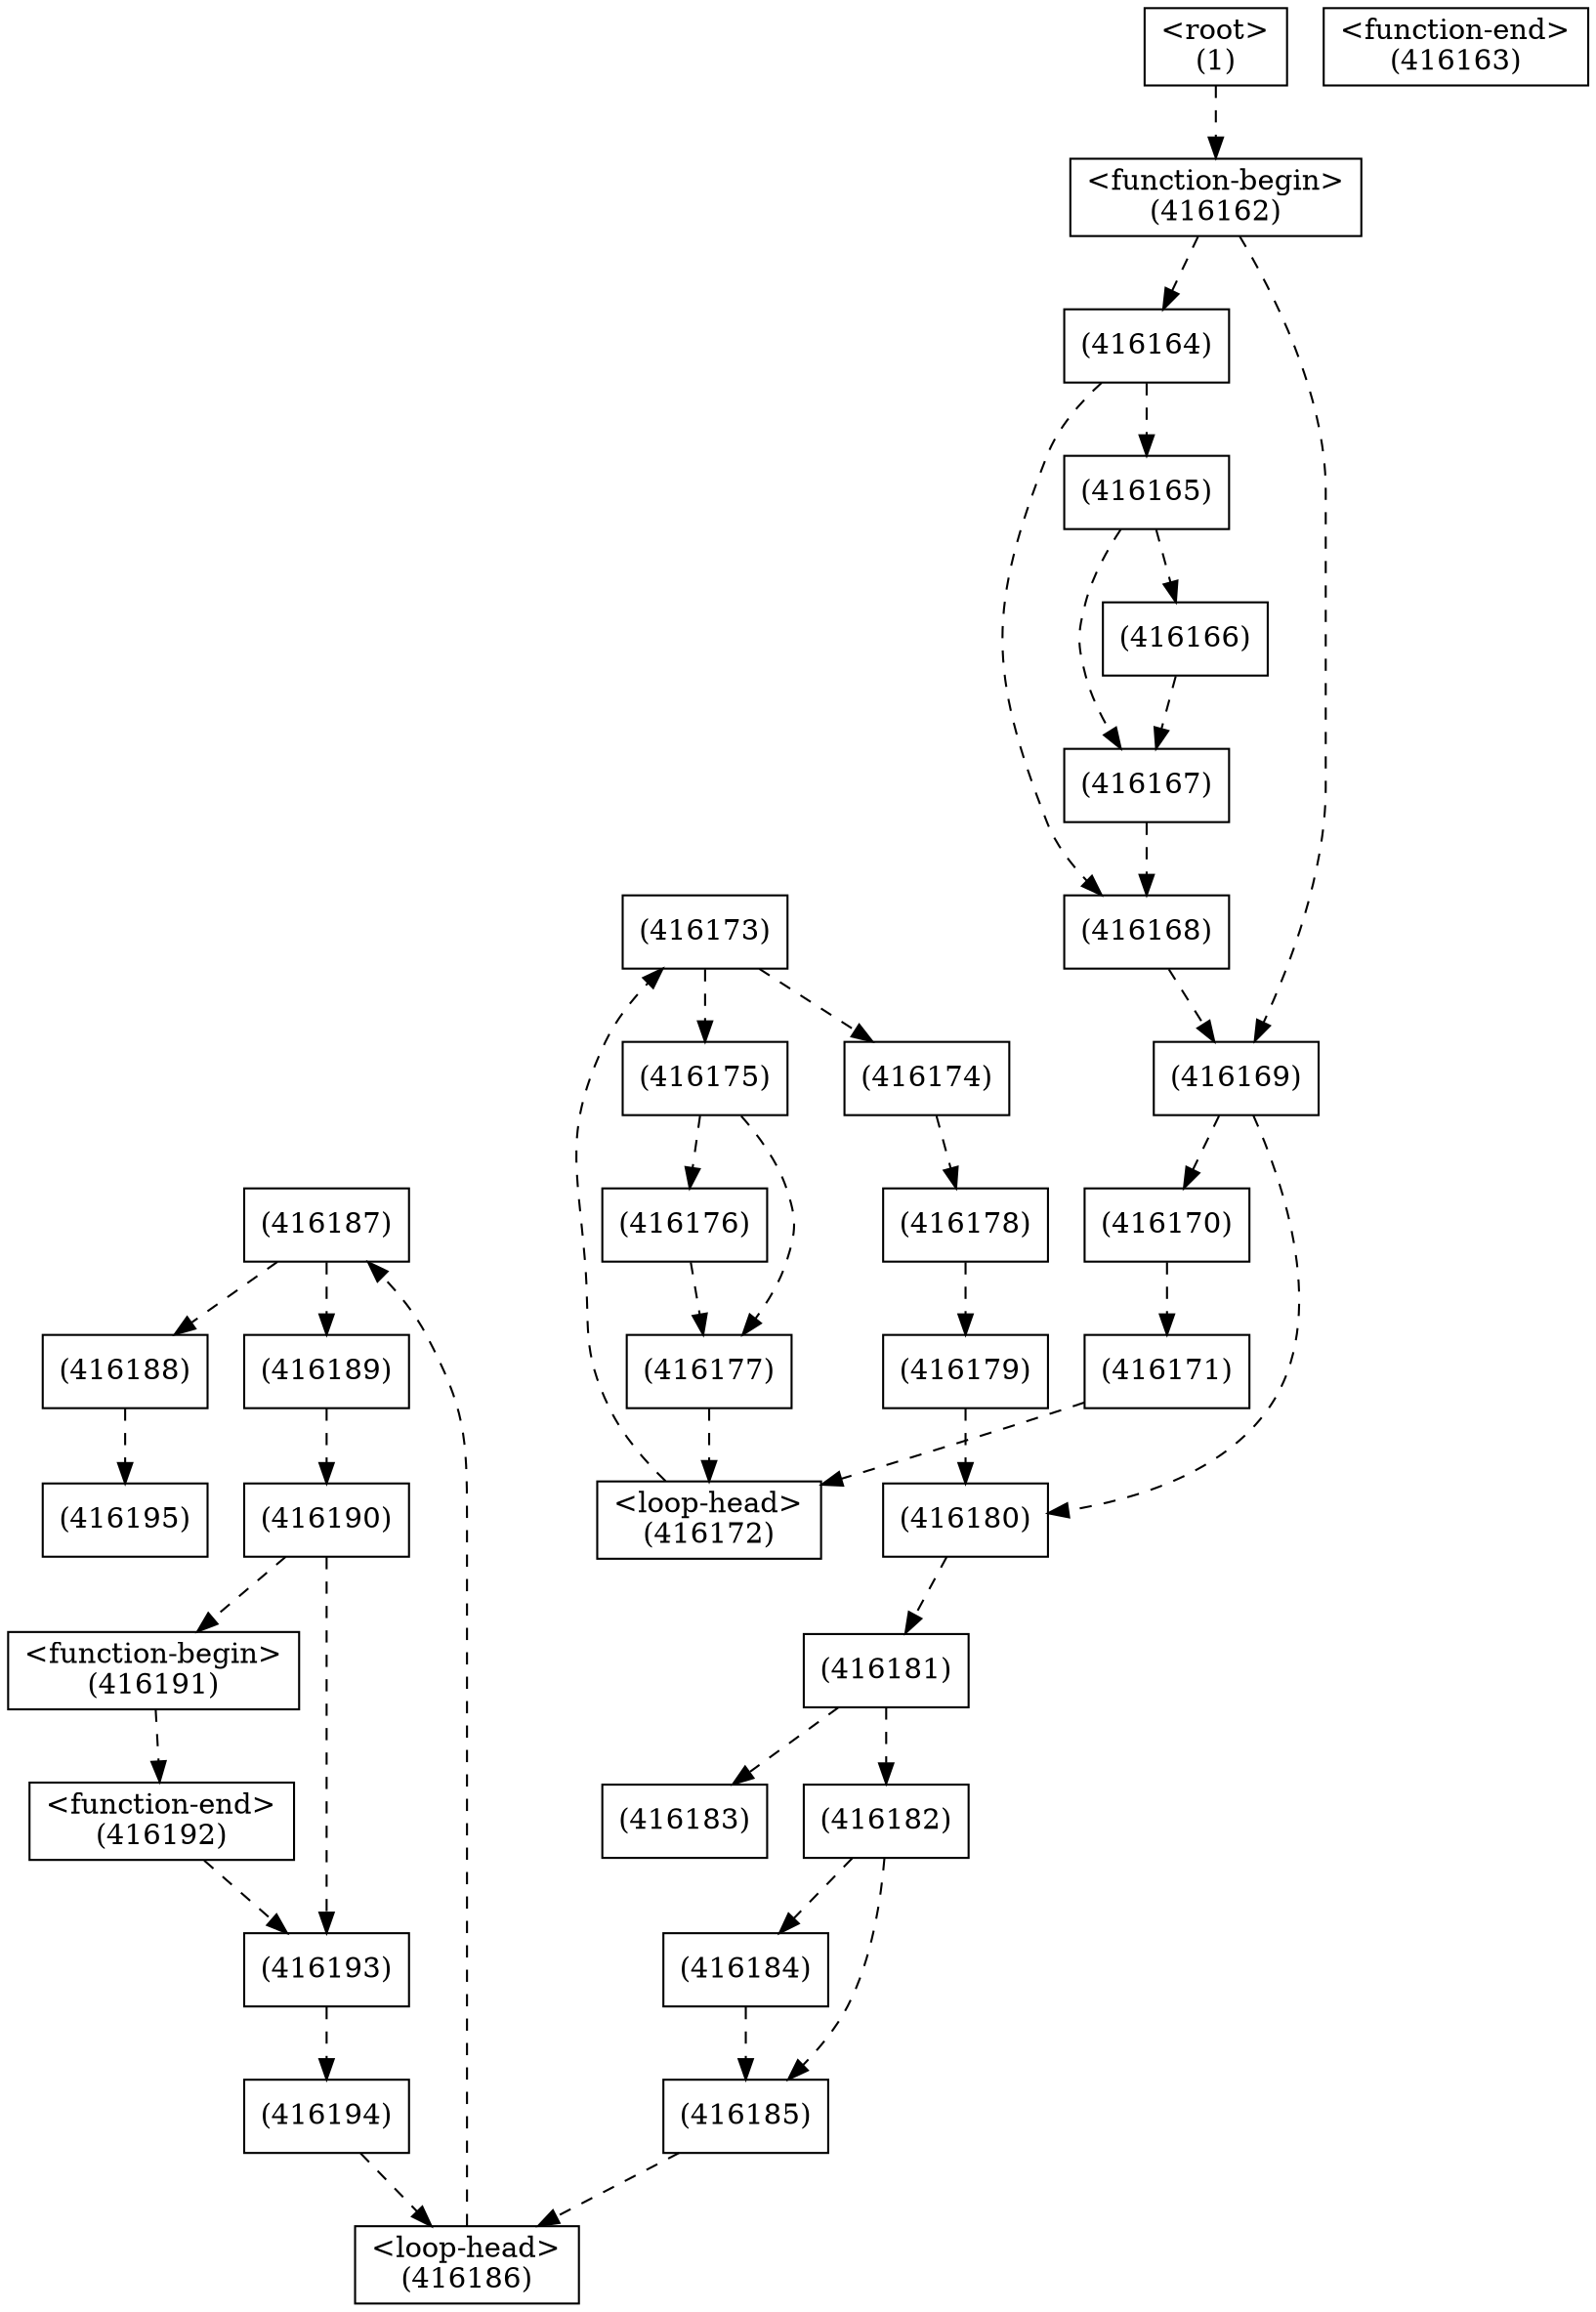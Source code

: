 digraph graphname {
n416195 [shape=box,label="(416195)"];
n416188 -> n416195[style="dashed"];
n416194 [shape=box,label="(416194)"];
n416193 -> n416194[style="dashed"];
n416193 [shape=box,label="(416193)"];
n416192 -> n416193[style="dashed"];
n416190 -> n416193[style="dashed"];
n416192 [shape=box,label="<function-end>
(416192)"];
n416191 -> n416192[style="dashed"];
n416191 [shape=box,label="<function-begin>
(416191)"];
n416190 -> n416191[style="dashed"];
n416190 [shape=box,label="(416190)"];
n416189 -> n416190[style="dashed"];
n416189 [shape=box,label="(416189)"];
n416187 -> n416189[style="dashed"];
n416188 [shape=box,label="(416188)"];
n416187 -> n416188[style="dashed"];
n416187 [shape=box,label="(416187)"];
n416186 -> n416187[style="dashed"];
n416186 [shape=box,label="<loop-head>
(416186)"];
n416194 -> n416186[style="dashed"];
n416185 -> n416186[style="dashed"];
n416185 [shape=box,label="(416185)"];
n416184 -> n416185[style="dashed"];
n416182 -> n416185[style="dashed"];
n416184 [shape=box,label="(416184)"];
n416182 -> n416184[style="dashed"];
n416183 [shape=box,label="(416183)"];
n416181 -> n416183[style="dashed"];
n416182 [shape=box,label="(416182)"];
n416181 -> n416182[style="dashed"];
n416181 [shape=box,label="(416181)"];
n416180 -> n416181[style="dashed"];
n416180 [shape=box,label="(416180)"];
n416179 -> n416180[style="dashed"];
n416169 -> n416180[style="dashed"];
n416179 [shape=box,label="(416179)"];
n416178 -> n416179[style="dashed"];
n416178 [shape=box,label="(416178)"];
n416174 -> n416178[style="dashed"];
n416177 [shape=box,label="(416177)"];
n416176 -> n416177[style="dashed"];
n416175 -> n416177[style="dashed"];
n416176 [shape=box,label="(416176)"];
n416175 -> n416176[style="dashed"];
n416175 [shape=box,label="(416175)"];
n416173 -> n416175[style="dashed"];
n416174 [shape=box,label="(416174)"];
n416173 -> n416174[style="dashed"];
n416173 [shape=box,label="(416173)"];
n416172 -> n416173[style="dashed"];
n416172 [shape=box,label="<loop-head>
(416172)"];
n416177 -> n416172[style="dashed"];
n416171 -> n416172[style="dashed"];
n416171 [shape=box,label="(416171)"];
n416170 -> n416171[style="dashed"];
n416170 [shape=box,label="(416170)"];
n416169 -> n416170[style="dashed"];
n416169 [shape=box,label="(416169)"];
n416168 -> n416169[style="dashed"];
n416162 -> n416169[style="dashed"];
n416168 [shape=box,label="(416168)"];
n416167 -> n416168[style="dashed"];
n416164 -> n416168[style="dashed"];
n416167 [shape=box,label="(416167)"];
n416166 -> n416167[style="dashed"];
n416165 -> n416167[style="dashed"];
n416166 [shape=box,label="(416166)"];
n416165 -> n416166[style="dashed"];
n416165 [shape=box,label="(416165)"];
n416164 -> n416165[style="dashed"];
n416164 [shape=box,label="(416164)"];
n416162 -> n416164[style="dashed"];
n416163 [shape=box,label="<function-end>
(416163)"];
n416162 [shape=box,label="<function-begin>
(416162)"];
n1 -> n416162[style="dashed"];
n1 [shape=box,label="<root>
(1)"];
}
